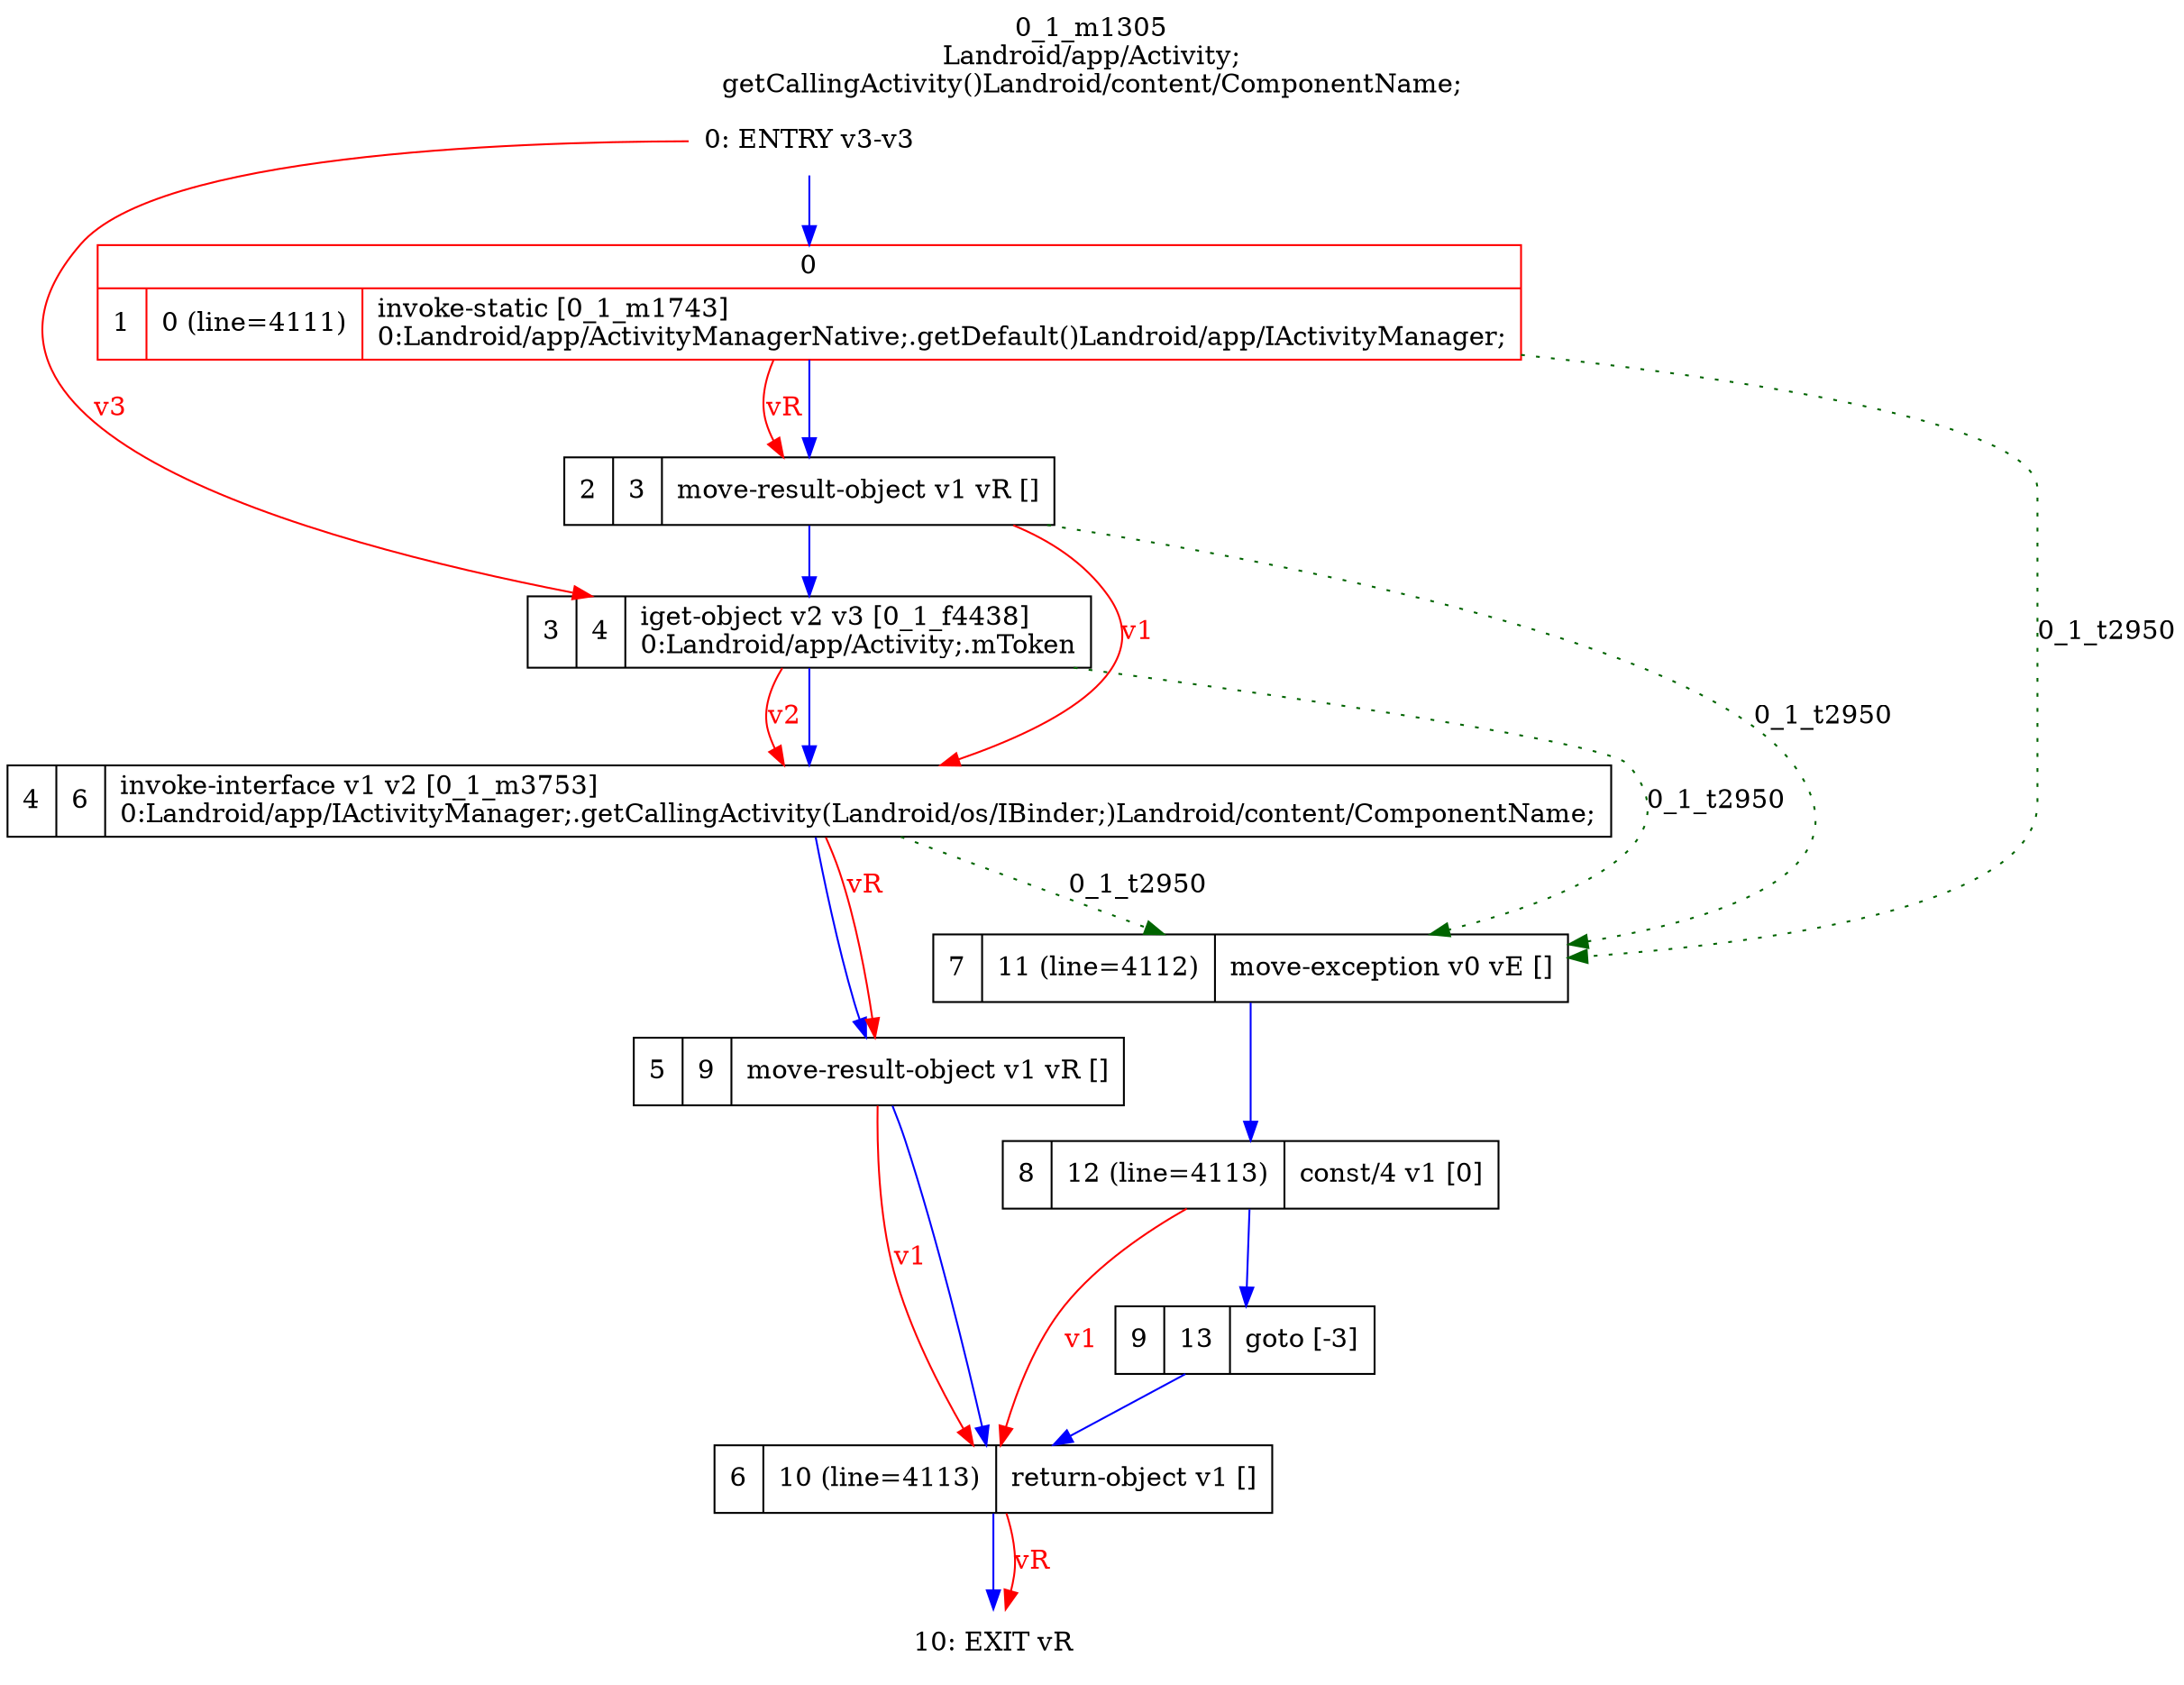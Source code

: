 digraph G {
rankdir=UD;
labelloc=t;
label="0_1_m1305\nLandroid/app/Activity;
getCallingActivity()Landroid/content/ComponentName;";
1, 2, 3, 4 -> 7 [label="0_1_t2950", color=darkgreen, style=dotted];
0[label="0: ENTRY v3-v3",shape=plaintext];
1[label="{0|{1|0 (line=4111)|invoke-static [0_1_m1743]\l0:Landroid/app/ActivityManagerNative;.getDefault()Landroid/app/IActivityManager;\l}}",shape=record,URL="0_1_m1743.dot", color=red];
2[label="2|3|move-result-object v1 vR []\l",shape=record];
3[label="3|4|iget-object v2 v3 [0_1_f4438]\l0:Landroid/app/Activity;.mToken\l",shape=record];
4[label="4|6|invoke-interface v1 v2 [0_1_m3753]\l0:Landroid/app/IActivityManager;.getCallingActivity(Landroid/os/IBinder;)Landroid/content/ComponentName;\l",shape=record,URL="0_1_m3753.dot"];
5[label="5|9|move-result-object v1 vR []\l",shape=record];
6[label="6|10 (line=4113)|return-object v1 []\l",shape=record];
7[label="7|11 (line=4112)|move-exception v0 vE []\l",shape=record];
8[label="8|12 (line=4113)|const/4 v1 [0]\l",shape=record];
9[label="9|13|goto [-3]\l",shape=record];
10[label="10: EXIT vR",shape=plaintext];
0->1 [color=blue, fontcolor=blue,weight=100, taillabel=""];
1->2 [color=blue, fontcolor=blue,weight=100, taillabel=""];
2->3 [color=blue, fontcolor=blue,weight=100, taillabel=""];
3->4 [color=blue, fontcolor=blue,weight=100, taillabel=""];
4->5 [color=blue, fontcolor=blue,weight=100, taillabel=""];
5->6 [color=blue, fontcolor=blue,weight=100, taillabel=""];
6->10 [color=blue, fontcolor=blue,weight=100, taillabel=""];
7->8 [color=blue, fontcolor=blue,weight=100, taillabel=""];
8->9 [color=blue, fontcolor=blue,weight=100, taillabel=""];
9->6 [color=blue, fontcolor=blue,weight=100, taillabel=""];
1->2 [color=red, fontcolor=red, label="vR"];
0->3 [color=red, fontcolor=red, label="v3"];
2->4 [color=red, fontcolor=red, label="v1"];
3->4 [color=red, fontcolor=red, label="v2"];
4->5 [color=red, fontcolor=red, label="vR"];
5->6 [color=red, fontcolor=red, label="v1"];
8->6 [color=red, fontcolor=red, label="v1"];
6->10 [color=red, fontcolor=red, label="vR"];
}
